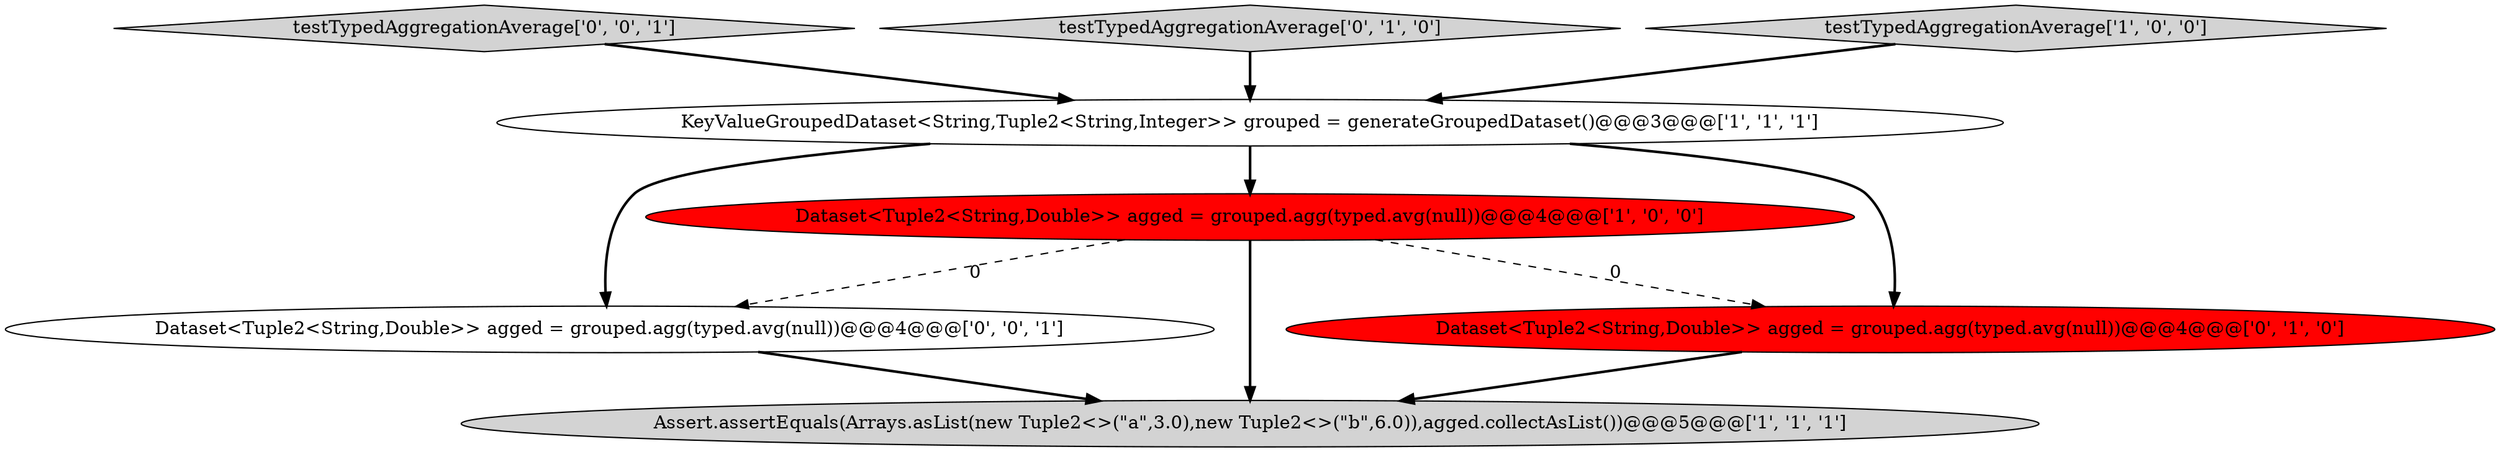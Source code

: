 digraph {
0 [style = filled, label = "Dataset<Tuple2<String,Double>> agged = grouped.agg(typed.avg(null))@@@4@@@['1', '0', '0']", fillcolor = red, shape = ellipse image = "AAA1AAABBB1BBB"];
6 [style = filled, label = "Dataset<Tuple2<String,Double>> agged = grouped.agg(typed.avg(null))@@@4@@@['0', '0', '1']", fillcolor = white, shape = ellipse image = "AAA0AAABBB3BBB"];
7 [style = filled, label = "testTypedAggregationAverage['0', '0', '1']", fillcolor = lightgray, shape = diamond image = "AAA0AAABBB3BBB"];
1 [style = filled, label = "KeyValueGroupedDataset<String,Tuple2<String,Integer>> grouped = generateGroupedDataset()@@@3@@@['1', '1', '1']", fillcolor = white, shape = ellipse image = "AAA0AAABBB1BBB"];
3 [style = filled, label = "Assert.assertEquals(Arrays.asList(new Tuple2<>(\"a\",3.0),new Tuple2<>(\"b\",6.0)),agged.collectAsList())@@@5@@@['1', '1', '1']", fillcolor = lightgray, shape = ellipse image = "AAA0AAABBB1BBB"];
5 [style = filled, label = "testTypedAggregationAverage['0', '1', '0']", fillcolor = lightgray, shape = diamond image = "AAA0AAABBB2BBB"];
4 [style = filled, label = "Dataset<Tuple2<String,Double>> agged = grouped.agg(typed.avg(null))@@@4@@@['0', '1', '0']", fillcolor = red, shape = ellipse image = "AAA1AAABBB2BBB"];
2 [style = filled, label = "testTypedAggregationAverage['1', '0', '0']", fillcolor = lightgray, shape = diamond image = "AAA0AAABBB1BBB"];
0->3 [style = bold, label=""];
6->3 [style = bold, label=""];
4->3 [style = bold, label=""];
5->1 [style = bold, label=""];
1->4 [style = bold, label=""];
0->4 [style = dashed, label="0"];
1->6 [style = bold, label=""];
7->1 [style = bold, label=""];
1->0 [style = bold, label=""];
2->1 [style = bold, label=""];
0->6 [style = dashed, label="0"];
}
